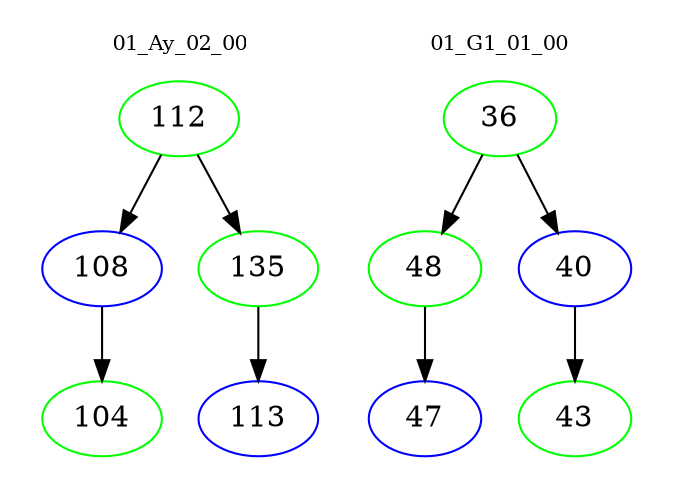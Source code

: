 digraph{
subgraph cluster_0 {
color = white
label = "01_Ay_02_00";
fontsize=10;
T0_112 [label="112", color="green"]
T0_112 -> T0_108 [color="black"]
T0_108 [label="108", color="blue"]
T0_108 -> T0_104 [color="black"]
T0_104 [label="104", color="green"]
T0_112 -> T0_135 [color="black"]
T0_135 [label="135", color="green"]
T0_135 -> T0_113 [color="black"]
T0_113 [label="113", color="blue"]
}
subgraph cluster_1 {
color = white
label = "01_G1_01_00";
fontsize=10;
T1_36 [label="36", color="green"]
T1_36 -> T1_48 [color="black"]
T1_48 [label="48", color="green"]
T1_48 -> T1_47 [color="black"]
T1_47 [label="47", color="blue"]
T1_36 -> T1_40 [color="black"]
T1_40 [label="40", color="blue"]
T1_40 -> T1_43 [color="black"]
T1_43 [label="43", color="green"]
}
}

